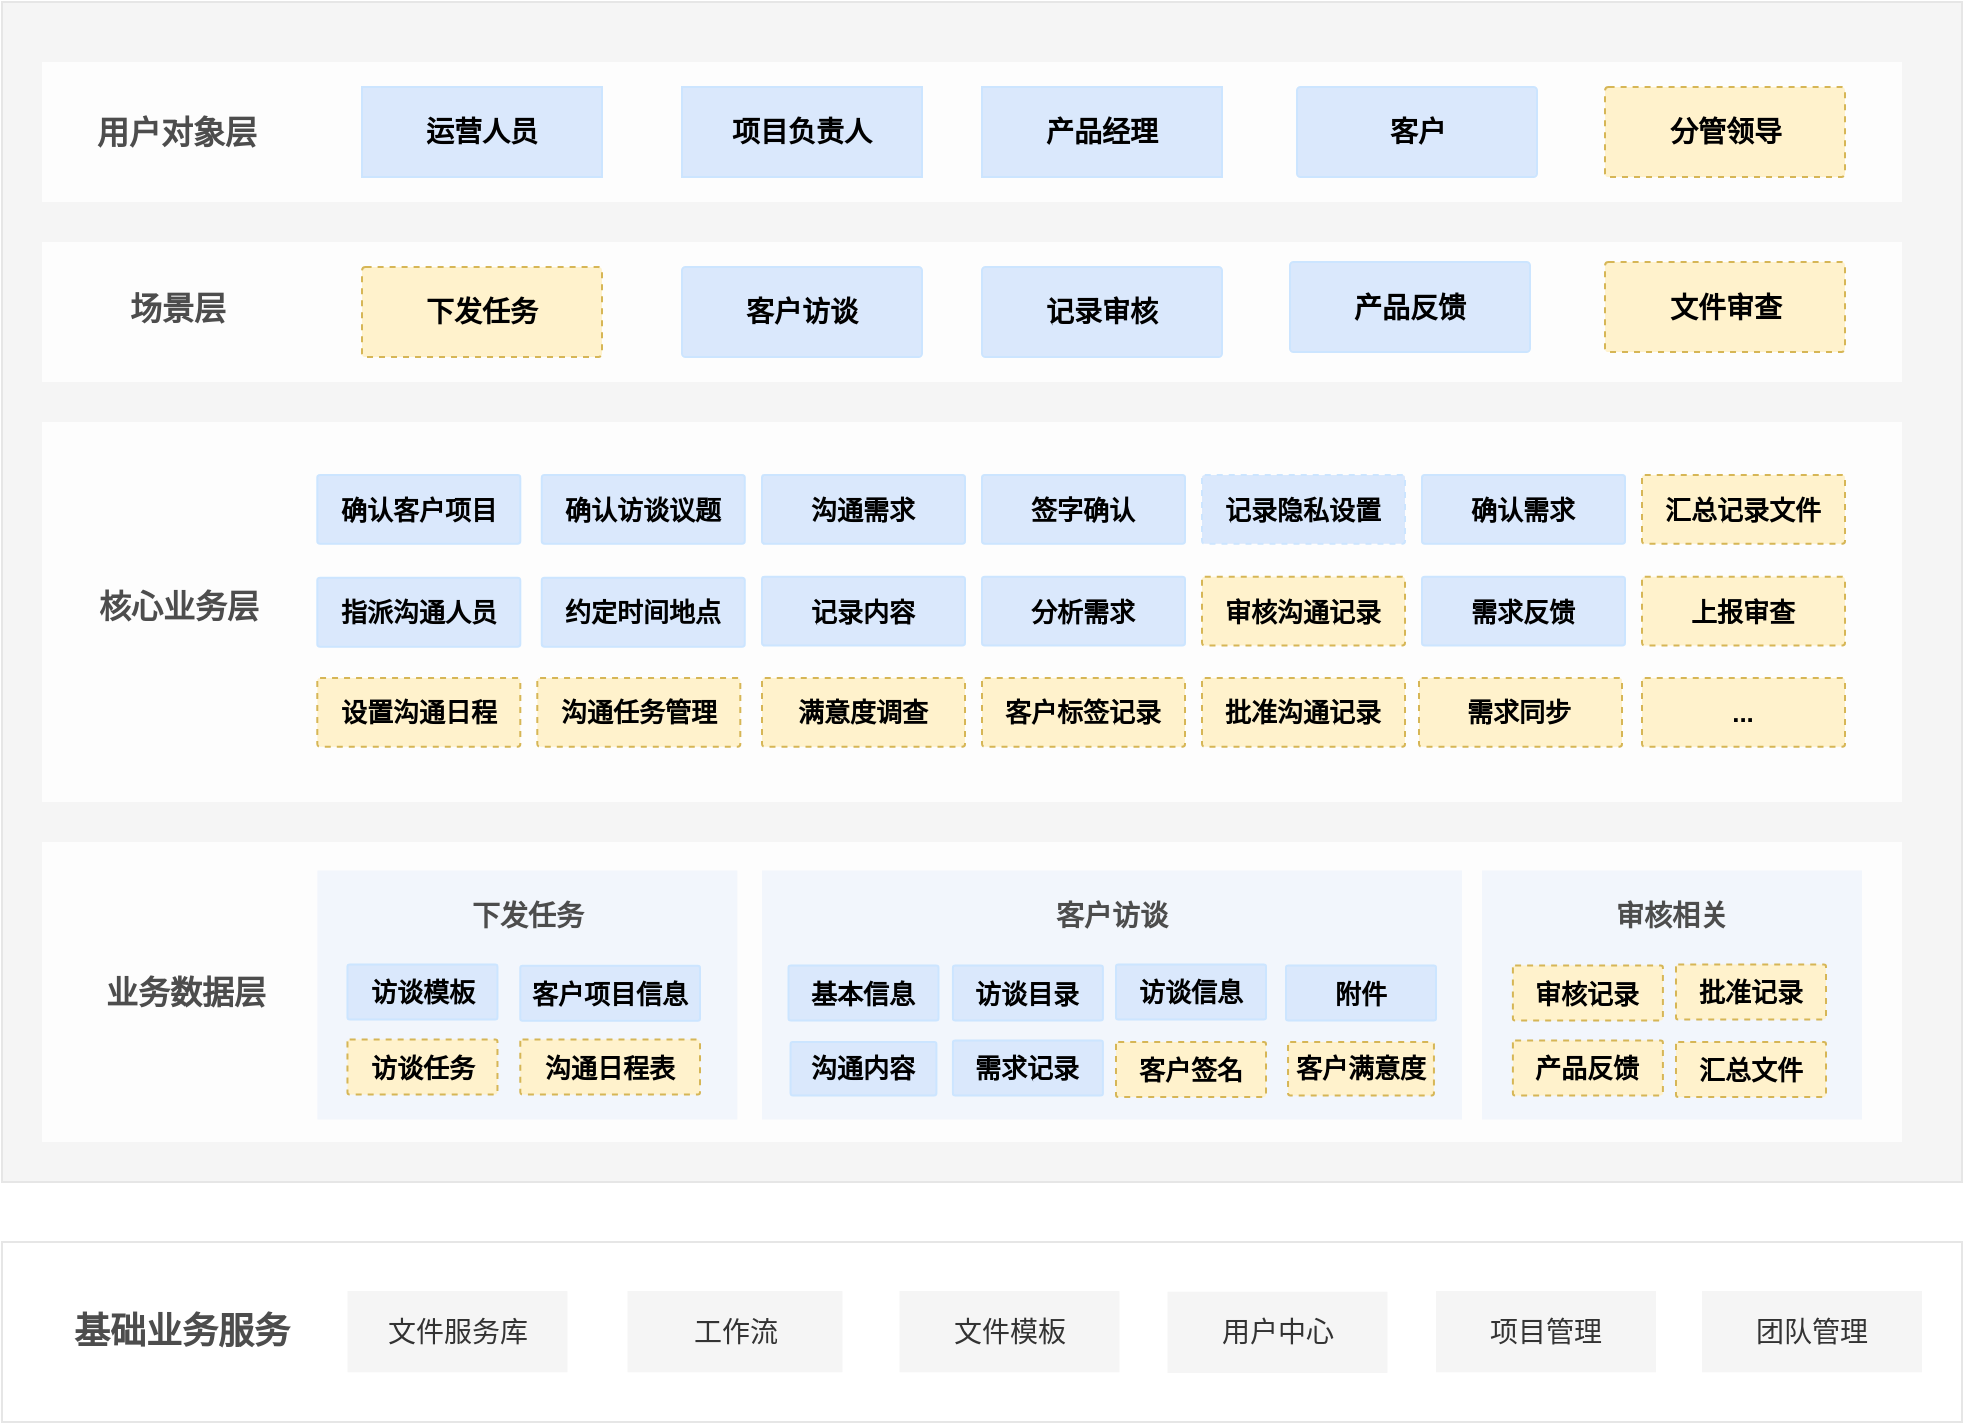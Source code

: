 <mxfile version="16.5.3" type="github">
  <diagram id="QMqiZ2GDBsnpyi7WLgiz" name="Page-1">
    <mxGraphModel dx="2125" dy="684" grid="1" gridSize="10" guides="1" tooltips="1" connect="1" arrows="1" fold="1" page="1" pageScale="1" pageWidth="827" pageHeight="1169" math="0" shadow="0">
      <root>
        <mxCell id="0" />
        <mxCell id="1" parent="0" />
        <mxCell id="o_0oddXOF23FKvagfJal-9" value="" style="rounded=0;whiteSpace=wrap;html=1;fillColor=#f5f5f5;strokeColor=#E6E6E6;gradientDirection=south;sketch=0;fontColor=#333333;" parent="1" vertex="1">
          <mxGeometry x="-230" y="130" width="980" height="590" as="geometry" />
        </mxCell>
        <mxCell id="ZttovpieoR-79sJcMYOA-3" value="" style="rounded=1;whiteSpace=wrap;html=1;fontSize=14;strokeColor=none;arcSize=0;shadow=0;opacity=80;" parent="1" vertex="1">
          <mxGeometry x="-210" y="160" width="930" height="70" as="geometry" />
        </mxCell>
        <mxCell id="ZttovpieoR-79sJcMYOA-4" value="用户对象层" style="text;html=1;strokeColor=none;fillColor=none;align=center;verticalAlign=middle;whiteSpace=wrap;rounded=0;fontSize=16;fontStyle=1;fontColor=#4D4D4D;" parent="1" vertex="1">
          <mxGeometry x="-193.75" y="180" width="102.5" height="30" as="geometry" />
        </mxCell>
        <mxCell id="ZttovpieoR-79sJcMYOA-5" value="运营人员" style="rounded=1;whiteSpace=wrap;html=1;fontSize=14;arcSize=0;fillColor=#dae8fc;strokeColor=#CCE5FF;fontStyle=1" parent="1" vertex="1">
          <mxGeometry x="-50" y="172.5" width="120" height="45" as="geometry" />
        </mxCell>
        <mxCell id="ZttovpieoR-79sJcMYOA-6" value="项目负责人" style="rounded=1;whiteSpace=wrap;html=1;fontSize=14;arcSize=0;fillColor=#dae8fc;strokeColor=#CCE5FF;fontStyle=1" parent="1" vertex="1">
          <mxGeometry x="110" y="172.5" width="120" height="45" as="geometry" />
        </mxCell>
        <mxCell id="ZttovpieoR-79sJcMYOA-7" value="产品经理" style="rounded=1;whiteSpace=wrap;html=1;fontSize=14;arcSize=0;fillColor=#dae8fc;strokeColor=#CCE5FF;fontStyle=1" parent="1" vertex="1">
          <mxGeometry x="260" y="172.5" width="120" height="45" as="geometry" />
        </mxCell>
        <mxCell id="ZttovpieoR-79sJcMYOA-8" value="客户" style="rounded=1;whiteSpace=wrap;html=1;fontSize=14;arcSize=4;fillColor=#dae8fc;strokeColor=#CCE5FF;fontStyle=1" parent="1" vertex="1">
          <mxGeometry x="417.5" y="172.5" width="120" height="45" as="geometry" />
        </mxCell>
        <mxCell id="ZttovpieoR-79sJcMYOA-9" value="" style="rounded=1;whiteSpace=wrap;html=1;fontSize=14;strokeColor=none;arcSize=0;shadow=0;opacity=80;" parent="1" vertex="1">
          <mxGeometry x="-210" y="250" width="930" height="70" as="geometry" />
        </mxCell>
        <mxCell id="ZttovpieoR-79sJcMYOA-10" value="场景层" style="text;html=1;strokeColor=none;fillColor=none;align=center;verticalAlign=middle;whiteSpace=wrap;rounded=0;fontSize=16;fontStyle=1;fontColor=#4D4D4D;" parent="1" vertex="1">
          <mxGeometry x="-182.5" y="267.5" width="80" height="30" as="geometry" />
        </mxCell>
        <mxCell id="ZttovpieoR-79sJcMYOA-11" value="客户访谈" style="rounded=1;whiteSpace=wrap;html=1;fontSize=14;fillColor=#dae8fc;strokeColor=#CCE5FF;arcSize=4;fontColor=default;fontStyle=1" parent="1" vertex="1">
          <mxGeometry x="110" y="262.5" width="120" height="45" as="geometry" />
        </mxCell>
        <mxCell id="ZttovpieoR-79sJcMYOA-12" value="记录审核" style="rounded=1;whiteSpace=wrap;html=1;fontSize=14;fillColor=#dae8fc;strokeColor=#CCE5FF;arcSize=4;fontColor=default;fontStyle=1" parent="1" vertex="1">
          <mxGeometry x="260" y="262.5" width="120" height="45" as="geometry" />
        </mxCell>
        <mxCell id="ZttovpieoR-79sJcMYOA-16" value="" style="rounded=1;whiteSpace=wrap;html=1;fontSize=14;strokeColor=none;arcSize=0;shadow=0;glass=0;sketch=0;opacity=80;container=0;" parent="1" vertex="1">
          <mxGeometry x="-210" y="340" width="930" height="190" as="geometry" />
        </mxCell>
        <mxCell id="ZttovpieoR-79sJcMYOA-63" value="" style="rounded=0;whiteSpace=wrap;html=1;fontFamily=Times New Roman;fontSize=18;strokeWidth=1;fillColor=#FFFFFF;strokeColor=#E6E6E6;" parent="1" vertex="1">
          <mxGeometry x="-230" y="750" width="980" height="90" as="geometry" />
        </mxCell>
        <mxCell id="ZttovpieoR-79sJcMYOA-68" value="基础业务服务" style="text;html=1;strokeColor=none;fillColor=none;align=center;verticalAlign=middle;whiteSpace=wrap;rounded=0;fontSize=18;fontStyle=1;fontColor=#4D4D4D;" parent="1" vertex="1">
          <mxGeometry x="-200" y="779.99" width="120" height="30" as="geometry" />
        </mxCell>
        <mxCell id="ZttovpieoR-79sJcMYOA-69" value="文件服务库" style="rounded=1;whiteSpace=wrap;html=1;fontSize=14;fillColor=#f5f5f5;fontColor=#333333;strokeColor=none;arcSize=0;" parent="1" vertex="1">
          <mxGeometry x="-57.27" y="774.53" width="110" height="40.62" as="geometry" />
        </mxCell>
        <mxCell id="ZttovpieoR-79sJcMYOA-70" value="工作流" style="rounded=1;whiteSpace=wrap;html=1;fontSize=14;fillColor=#f5f5f5;fontColor=#333333;strokeColor=none;arcSize=0;" parent="1" vertex="1">
          <mxGeometry x="82.73" y="774.53" width="107.5" height="40.62" as="geometry" />
        </mxCell>
        <mxCell id="ZttovpieoR-79sJcMYOA-71" value="文件模板" style="rounded=1;whiteSpace=wrap;html=1;fontSize=14;fillColor=#f5f5f5;fontColor=#333333;strokeColor=none;arcSize=0;" parent="1" vertex="1">
          <mxGeometry x="218.73" y="774.53" width="110" height="40.62" as="geometry" />
        </mxCell>
        <mxCell id="o_0oddXOF23FKvagfJal-14" value="" style="rounded=1;whiteSpace=wrap;html=1;fontSize=14;strokeColor=none;arcSize=0;shadow=0;labelBackgroundColor=none;sketch=0;opacity=80;" parent="1" vertex="1">
          <mxGeometry x="-210" y="550" width="930" height="150" as="geometry" />
        </mxCell>
        <mxCell id="o_0oddXOF23FKvagfJal-15" value="业务数据层" style="text;html=1;strokeColor=none;fillColor=none;align=center;verticalAlign=middle;whiteSpace=wrap;rounded=0;fontSize=16;fontColor=#4D4D4D;fontStyle=1" parent="1" vertex="1">
          <mxGeometry x="-185" y="610" width="93.75" height="30" as="geometry" />
        </mxCell>
        <mxCell id="o_0oddXOF23FKvagfJal-16" value="" style="rounded=1;whiteSpace=wrap;html=1;fontSize=14;fillColor=#F2F6FC;strokeColor=none;fontColor=#333333;arcSize=0;" parent="1" vertex="1">
          <mxGeometry x="150" y="564.25" width="350" height="124.5" as="geometry" />
        </mxCell>
        <mxCell id="o_0oddXOF23FKvagfJal-25" value="客户访谈" style="text;html=1;strokeColor=none;fillColor=none;align=center;verticalAlign=middle;whiteSpace=wrap;rounded=0;fontSize=14;horizontal=1;fontStyle=1;fontColor=#4D4D4D;" parent="1" vertex="1">
          <mxGeometry x="290" y="571.75" width="70" height="30" as="geometry" />
        </mxCell>
        <mxCell id="o_0oddXOF23FKvagfJal-26" value="基本信息" style="rounded=1;whiteSpace=wrap;html=1;fontSize=13;fillColor=#dae8fc;strokeColor=#CCE5FF;arcSize=4;fontStyle=1;fontColor=default;" parent="1" vertex="1">
          <mxGeometry x="163.25" y="611.75" width="75" height="27.5" as="geometry" />
        </mxCell>
        <mxCell id="o_0oddXOF23FKvagfJal-27" value="沟通内容" style="rounded=1;whiteSpace=wrap;html=1;fontSize=13;fillColor=#dae8fc;strokeColor=#CCE5FF;arcSize=4;fontStyle=1;fontColor=default;" parent="1" vertex="1">
          <mxGeometry x="164.27" y="650" width="72.95" height="26.75" as="geometry" />
        </mxCell>
        <mxCell id="o_0oddXOF23FKvagfJal-28" value="访谈目录" style="rounded=1;whiteSpace=wrap;html=1;fontSize=13;fillColor=#dae8fc;strokeColor=#CCE5FF;arcSize=4;fontStyle=1;fontColor=default;" parent="1" vertex="1">
          <mxGeometry x="245.45" y="611.75" width="75" height="27.5" as="geometry" />
        </mxCell>
        <mxCell id="o_0oddXOF23FKvagfJal-29" value="需求记录" style="rounded=1;whiteSpace=wrap;html=1;fontSize=13;fillColor=#dae8fc;strokeColor=#CCE5FF;arcSize=4;fontStyle=1;fontColor=default;" parent="1" vertex="1">
          <mxGeometry x="245.45" y="649.25" width="75" height="27.5" as="geometry" />
        </mxCell>
        <mxCell id="zai8BUd0Q1AnX0Q9bWB2-1" value="用户中心" style="rounded=1;whiteSpace=wrap;html=1;fontSize=14;fillColor=#f5f5f5;fontColor=#333333;strokeColor=none;arcSize=0;" parent="1" vertex="1">
          <mxGeometry x="352.73" y="774.84" width="110" height="40.62" as="geometry" />
        </mxCell>
        <mxCell id="Q-ltCNPcTRJQ2IzTs-4u-2" value="分管领导" style="rounded=1;whiteSpace=wrap;html=1;fontSize=14;arcSize=4;fillColor=#fff2cc;strokeColor=#d6b656;fontStyle=1;dashed=1;" vertex="1" parent="1">
          <mxGeometry x="571.5" y="172.5" width="120" height="45" as="geometry" />
        </mxCell>
        <mxCell id="Q-ltCNPcTRJQ2IzTs-4u-3" value="下发任务" style="rounded=1;whiteSpace=wrap;html=1;fontSize=14;fillColor=#fff2cc;strokeColor=#d6b656;arcSize=4;fontColor=default;fontStyle=1;dashed=1;" vertex="1" parent="1">
          <mxGeometry x="-50" y="262.5" width="120" height="45" as="geometry" />
        </mxCell>
        <mxCell id="Q-ltCNPcTRJQ2IzTs-4u-4" value="产品反馈" style="rounded=1;whiteSpace=wrap;html=1;fontSize=14;arcSize=4;fillColor=#dae8fc;strokeColor=#CCE5FF;fontStyle=1" vertex="1" parent="1">
          <mxGeometry x="414" y="260" width="120" height="45" as="geometry" />
        </mxCell>
        <mxCell id="Q-ltCNPcTRJQ2IzTs-4u-5" value="文件审查" style="rounded=1;whiteSpace=wrap;html=1;fontSize=14;arcSize=4;fillColor=#fff2cc;strokeColor=#d6b656;fontStyle=1;dashed=1;" vertex="1" parent="1">
          <mxGeometry x="571.5" y="260" width="120" height="45" as="geometry" />
        </mxCell>
        <mxCell id="Q-ltCNPcTRJQ2IzTs-4u-9" value="约定时间地点" style="rounded=1;whiteSpace=wrap;html=1;fontSize=13;fillColor=#dae8fc;strokeColor=#CCE5FF;fontColor=default;arcSize=4;fontStyle=1;" vertex="1" parent="1">
          <mxGeometry x="39.882" y="417.937" width="101.499" height="34.412" as="geometry" />
        </mxCell>
        <mxCell id="ZttovpieoR-79sJcMYOA-18" value="沟通需求" style="rounded=1;whiteSpace=wrap;html=1;fontSize=13;fillColor=#dae8fc;strokeColor=#CCE5FF;fontColor=default;arcSize=4;fontStyle=1;" parent="1" vertex="1">
          <mxGeometry x="149.998" y="366.479" width="101.499" height="34.412" as="geometry" />
        </mxCell>
        <mxCell id="Q-ltCNPcTRJQ2IzTs-4u-6" value="签字确认" style="rounded=1;whiteSpace=wrap;html=1;fontSize=13;fillColor=#dae8fc;strokeColor=#CCE5FF;fontColor=default;arcSize=4;fontStyle=1;" vertex="1" parent="1">
          <mxGeometry x="259.999" y="366.479" width="101.499" height="34.412" as="geometry" />
        </mxCell>
        <mxCell id="Q-ltCNPcTRJQ2IzTs-4u-7" value="记录内容" style="rounded=1;whiteSpace=wrap;html=1;fontSize=13;fillColor=#dae8fc;strokeColor=#CCE5FF;fontColor=default;arcSize=4;fontStyle=1;" vertex="1" parent="1">
          <mxGeometry x="149.998" y="417.347" width="101.499" height="34.412" as="geometry" />
        </mxCell>
        <mxCell id="Q-ltCNPcTRJQ2IzTs-4u-8" value="分析需求" style="rounded=1;whiteSpace=wrap;html=1;fontSize=13;fillColor=#dae8fc;strokeColor=#CCE5FF;fontColor=default;arcSize=4;fontStyle=1;" vertex="1" parent="1">
          <mxGeometry x="259.999" y="417.347" width="101.499" height="34.412" as="geometry" />
        </mxCell>
        <mxCell id="Q-ltCNPcTRJQ2IzTs-4u-10" value="确认访谈议题" style="rounded=1;whiteSpace=wrap;html=1;fontSize=13;fillColor=#dae8fc;strokeColor=#CCE5FF;fontColor=default;arcSize=4;fontStyle=1;" vertex="1" parent="1">
          <mxGeometry x="39.882" y="366.487" width="101.499" height="34.412" as="geometry" />
        </mxCell>
        <mxCell id="Q-ltCNPcTRJQ2IzTs-4u-11" value="指派沟通人员" style="rounded=1;whiteSpace=wrap;html=1;fontSize=13;fillColor=#dae8fc;strokeColor=#CCE5FF;fontColor=default;arcSize=4;fontStyle=1;" vertex="1" parent="1">
          <mxGeometry x="-72.353" y="417.937" width="101.499" height="34.412" as="geometry" />
        </mxCell>
        <mxCell id="Q-ltCNPcTRJQ2IzTs-4u-12" value="确认客户项目" style="rounded=1;whiteSpace=wrap;html=1;fontSize=13;fillColor=#dae8fc;strokeColor=#CCE5FF;fontColor=default;arcSize=4;fontStyle=1;" vertex="1" parent="1">
          <mxGeometry x="-72.353" y="366.483" width="101.499" height="34.412" as="geometry" />
        </mxCell>
        <mxCell id="ZttovpieoR-79sJcMYOA-17" value="核心业务层" style="text;html=1;strokeColor=none;fillColor=none;align=center;verticalAlign=middle;whiteSpace=wrap;rounded=0;fontSize=16;fontColor=#4D4D4D;fontStyle=1" parent="1" vertex="1">
          <mxGeometry x="-190.517" y="417.35" width="99.265" height="30" as="geometry" />
        </mxCell>
        <mxCell id="Q-ltCNPcTRJQ2IzTs-4u-28" value="记录隐私设置" style="rounded=1;whiteSpace=wrap;html=1;fontSize=13;fillColor=#dae8fc;strokeColor=#CCE5FF;fontColor=default;arcSize=4;fontStyle=1;dashed=1;" vertex="1" parent="1">
          <mxGeometry x="369.999" y="366.479" width="101.499" height="34.412" as="geometry" />
        </mxCell>
        <mxCell id="Q-ltCNPcTRJQ2IzTs-4u-29" value="审核沟通记录" style="rounded=1;whiteSpace=wrap;html=1;fontSize=13;fillColor=#fff2cc;strokeColor=#d6b656;fontColor=default;arcSize=4;fontStyle=1;dashed=1;" vertex="1" parent="1">
          <mxGeometry x="369.999" y="417.349" width="101.499" height="34.412" as="geometry" />
        </mxCell>
        <mxCell id="Q-ltCNPcTRJQ2IzTs-4u-45" value="确认需求" style="rounded=1;whiteSpace=wrap;html=1;fontSize=13;fillColor=#dae8fc;strokeColor=#CCE5FF;fontColor=default;arcSize=4;fontStyle=1;" vertex="1" parent="1">
          <mxGeometry x="480" y="366.479" width="101.499" height="34.412" as="geometry" />
        </mxCell>
        <mxCell id="Q-ltCNPcTRJQ2IzTs-4u-59" value="需求反馈" style="rounded=1;whiteSpace=wrap;html=1;fontSize=13;fillColor=#dae8fc;strokeColor=#CCE5FF;fontColor=default;arcSize=4;fontStyle=1;" vertex="1" parent="1">
          <mxGeometry x="480" y="417.349" width="101.499" height="34.412" as="geometry" />
        </mxCell>
        <mxCell id="Q-ltCNPcTRJQ2IzTs-4u-62" value="汇总记录文件" style="rounded=1;whiteSpace=wrap;html=1;fontSize=13;fillColor=#fff2cc;strokeColor=#d6b656;fontColor=default;arcSize=4;fontStyle=1;dashed=1;" vertex="1" parent="1">
          <mxGeometry x="590" y="366.489" width="101.499" height="34.412" as="geometry" />
        </mxCell>
        <mxCell id="Q-ltCNPcTRJQ2IzTs-4u-63" value="满意度调查" style="rounded=1;whiteSpace=wrap;html=1;fontSize=13;fillColor=#fff2cc;strokeColor=#d6b656;fontColor=default;arcSize=4;fontStyle=1;dashed=1;" vertex="1" parent="1">
          <mxGeometry x="149.998" y="467.997" width="101.499" height="34.412" as="geometry" />
        </mxCell>
        <mxCell id="Q-ltCNPcTRJQ2IzTs-4u-64" value="客户标签记录" style="rounded=1;whiteSpace=wrap;html=1;fontSize=13;fillColor=#fff2cc;strokeColor=#d6b656;fontColor=default;arcSize=4;fontStyle=1;dashed=1;" vertex="1" parent="1">
          <mxGeometry x="259.998" y="467.997" width="101.499" height="34.412" as="geometry" />
        </mxCell>
        <mxCell id="Q-ltCNPcTRJQ2IzTs-4u-65" value="设置沟通日程" style="rounded=1;whiteSpace=wrap;html=1;fontSize=13;fillColor=#fff2cc;strokeColor=#d6b656;fontColor=default;arcSize=4;fontStyle=1;dashed=1;" vertex="1" parent="1">
          <mxGeometry x="-72.352" y="467.997" width="101.499" height="34.412" as="geometry" />
        </mxCell>
        <mxCell id="Q-ltCNPcTRJQ2IzTs-4u-66" value="沟通任务管理" style="rounded=1;whiteSpace=wrap;html=1;fontSize=13;fillColor=#fff2cc;strokeColor=#d6b656;fontColor=default;arcSize=4;fontStyle=1;dashed=1;" vertex="1" parent="1">
          <mxGeometry x="37.648" y="467.997" width="101.499" height="34.412" as="geometry" />
        </mxCell>
        <mxCell id="Q-ltCNPcTRJQ2IzTs-4u-67" value="批准沟通记录" style="rounded=1;whiteSpace=wrap;html=1;fontSize=13;fillColor=#fff2cc;strokeColor=#d6b656;fontColor=default;arcSize=4;fontStyle=1;dashed=1;" vertex="1" parent="1">
          <mxGeometry x="369.998" y="467.997" width="101.499" height="34.412" as="geometry" />
        </mxCell>
        <mxCell id="Q-ltCNPcTRJQ2IzTs-4u-68" value="需求同步" style="rounded=1;whiteSpace=wrap;html=1;fontSize=13;fillColor=#fff2cc;strokeColor=#d6b656;fontColor=default;arcSize=4;fontStyle=1;dashed=1;" vertex="1" parent="1">
          <mxGeometry x="478.498" y="467.997" width="101.499" height="34.412" as="geometry" />
        </mxCell>
        <mxCell id="Q-ltCNPcTRJQ2IzTs-4u-69" value="..." style="rounded=1;whiteSpace=wrap;html=1;fontSize=13;fillColor=#fff2cc;strokeColor=#d6b656;fontColor=default;arcSize=4;fontStyle=1;dashed=1;" vertex="1" parent="1">
          <mxGeometry x="589.998" y="467.997" width="101.499" height="34.412" as="geometry" />
        </mxCell>
        <mxCell id="Q-ltCNPcTRJQ2IzTs-4u-70" value="上报审查" style="rounded=1;whiteSpace=wrap;html=1;fontSize=13;fillColor=#fff2cc;strokeColor=#d6b656;fontColor=default;arcSize=4;fontStyle=1;dashed=1;" vertex="1" parent="1">
          <mxGeometry x="590" y="417.349" width="101.499" height="34.412" as="geometry" />
        </mxCell>
        <mxCell id="Q-ltCNPcTRJQ2IzTs-4u-71" value="" style="rounded=1;whiteSpace=wrap;html=1;fontSize=14;fillColor=#F2F6FC;strokeColor=none;fontColor=#333333;arcSize=0;" vertex="1" parent="1">
          <mxGeometry x="-72.35" y="564.25" width="210" height="124.5" as="geometry" />
        </mxCell>
        <mxCell id="Q-ltCNPcTRJQ2IzTs-4u-72" value="下发任务" style="text;html=1;strokeColor=none;fillColor=none;align=center;verticalAlign=middle;whiteSpace=wrap;rounded=0;fontSize=14;horizontal=1;fontStyle=1;fontColor=#4D4D4D;" vertex="1" parent="1">
          <mxGeometry x="-2.35" y="571.75" width="70" height="30" as="geometry" />
        </mxCell>
        <mxCell id="Q-ltCNPcTRJQ2IzTs-4u-73" value="访谈模板" style="rounded=1;whiteSpace=wrap;html=1;fontSize=13;fillColor=#dae8fc;strokeColor=#CCE5FF;fontStyle=1;arcSize=4;" vertex="1" parent="1">
          <mxGeometry x="-57.27" y="611.25" width="75" height="27.5" as="geometry" />
        </mxCell>
        <mxCell id="Q-ltCNPcTRJQ2IzTs-4u-74" value="访谈任务" style="rounded=1;whiteSpace=wrap;html=1;fontSize=13;fillColor=#fff2cc;strokeColor=#d6b656;fontStyle=1;arcSize=4;fontColor=default;dashed=1;" vertex="1" parent="1">
          <mxGeometry x="-57.27" y="648.75" width="75" height="27.5" as="geometry" />
        </mxCell>
        <mxCell id="Q-ltCNPcTRJQ2IzTs-4u-75" value="沟通日程表" style="rounded=1;whiteSpace=wrap;html=1;fontSize=13;fillColor=#fff2cc;strokeColor=#d6b656;fontStyle=1;arcSize=4;fontColor=default;dashed=1;" vertex="1" parent="1">
          <mxGeometry x="29.15" y="648.75" width="89.85" height="27.5" as="geometry" />
        </mxCell>
        <mxCell id="Q-ltCNPcTRJQ2IzTs-4u-76" value="客户项目信息" style="rounded=1;whiteSpace=wrap;html=1;fontSize=13;fillColor=#dae8fc;strokeColor=#CCE5FF;fontStyle=1;arcSize=4;" vertex="1" parent="1">
          <mxGeometry x="29.15" y="611.88" width="89.85" height="27.5" as="geometry" />
        </mxCell>
        <mxCell id="Q-ltCNPcTRJQ2IzTs-4u-78" value="访谈信息" style="rounded=1;whiteSpace=wrap;html=1;fontSize=13;fillColor=#dae8fc;strokeColor=#CCE5FF;arcSize=4;fontStyle=1;fontColor=default;" vertex="1" parent="1">
          <mxGeometry x="327" y="611.25" width="75" height="27.5" as="geometry" />
        </mxCell>
        <mxCell id="Q-ltCNPcTRJQ2IzTs-4u-79" value="客户签名" style="rounded=1;whiteSpace=wrap;html=1;fontSize=13;fillColor=#fff2cc;strokeColor=#d6b656;arcSize=4;fontStyle=1;fontColor=default;dashed=1;" vertex="1" parent="1">
          <mxGeometry x="327" y="650" width="75" height="27.5" as="geometry" />
        </mxCell>
        <mxCell id="Q-ltCNPcTRJQ2IzTs-4u-81" value="" style="rounded=1;whiteSpace=wrap;html=1;fontSize=14;fillColor=#F2F6FC;strokeColor=none;fontColor=#333333;arcSize=0;" vertex="1" parent="1">
          <mxGeometry x="510" y="564.25" width="190" height="124.5" as="geometry" />
        </mxCell>
        <mxCell id="Q-ltCNPcTRJQ2IzTs-4u-82" value="审核相关" style="text;html=1;strokeColor=none;fillColor=none;align=center;verticalAlign=middle;whiteSpace=wrap;rounded=0;fontSize=14;horizontal=1;fontStyle=1;fontColor=#4D4D4D;" vertex="1" parent="1">
          <mxGeometry x="570" y="571.75" width="70" height="30" as="geometry" />
        </mxCell>
        <mxCell id="Q-ltCNPcTRJQ2IzTs-4u-83" value="附件" style="rounded=1;whiteSpace=wrap;html=1;fontSize=13;fillColor=#dae8fc;strokeColor=#CCE5FF;arcSize=4;fontStyle=1;fontColor=default;" vertex="1" parent="1">
          <mxGeometry x="412" y="611.75" width="75" height="27.5" as="geometry" />
        </mxCell>
        <mxCell id="Q-ltCNPcTRJQ2IzTs-4u-84" value="客户满意度" style="rounded=1;whiteSpace=wrap;html=1;fontSize=13;fillColor=#fff2cc;strokeColor=#d6b656;arcSize=4;fontStyle=1;fontColor=default;dashed=1;" vertex="1" parent="1">
          <mxGeometry x="413.02" y="650" width="72.95" height="26.75" as="geometry" />
        </mxCell>
        <mxCell id="Q-ltCNPcTRJQ2IzTs-4u-85" value="审核记录" style="rounded=1;whiteSpace=wrap;html=1;fontSize=13;fillColor=#fff2cc;strokeColor=#d6b656;arcSize=4;fontStyle=1;fontColor=default;dashed=1;" vertex="1" parent="1">
          <mxGeometry x="525.45" y="611.75" width="75" height="27.5" as="geometry" />
        </mxCell>
        <mxCell id="Q-ltCNPcTRJQ2IzTs-4u-86" value="产品反馈" style="rounded=1;whiteSpace=wrap;html=1;fontSize=13;fillColor=#fff2cc;strokeColor=#d6b656;arcSize=4;fontStyle=1;fontColor=default;dashed=1;" vertex="1" parent="1">
          <mxGeometry x="525.45" y="649.25" width="75" height="27.5" as="geometry" />
        </mxCell>
        <mxCell id="Q-ltCNPcTRJQ2IzTs-4u-87" value="批准记录" style="rounded=1;whiteSpace=wrap;html=1;fontSize=13;fillColor=#fff2cc;strokeColor=#d6b656;arcSize=4;fontStyle=1;fontColor=default;dashed=1;" vertex="1" parent="1">
          <mxGeometry x="607" y="611.25" width="75" height="27.5" as="geometry" />
        </mxCell>
        <mxCell id="Q-ltCNPcTRJQ2IzTs-4u-88" value="汇总文件" style="rounded=1;whiteSpace=wrap;html=1;fontSize=13;fillColor=#fff2cc;strokeColor=#d6b656;arcSize=4;fontStyle=1;fontColor=default;dashed=1;" vertex="1" parent="1">
          <mxGeometry x="607" y="650" width="75" height="27.5" as="geometry" />
        </mxCell>
        <mxCell id="Q-ltCNPcTRJQ2IzTs-4u-90" value="项目管理" style="rounded=1;whiteSpace=wrap;html=1;fontSize=14;fillColor=#f5f5f5;fontColor=#333333;strokeColor=none;arcSize=0;" vertex="1" parent="1">
          <mxGeometry x="487" y="774.53" width="110" height="40.62" as="geometry" />
        </mxCell>
        <mxCell id="Q-ltCNPcTRJQ2IzTs-4u-91" value="团队管理" style="rounded=1;whiteSpace=wrap;html=1;fontSize=14;fillColor=#f5f5f5;fontColor=#333333;strokeColor=none;arcSize=0;" vertex="1" parent="1">
          <mxGeometry x="620" y="774.53" width="110" height="40.62" as="geometry" />
        </mxCell>
      </root>
    </mxGraphModel>
  </diagram>
</mxfile>
